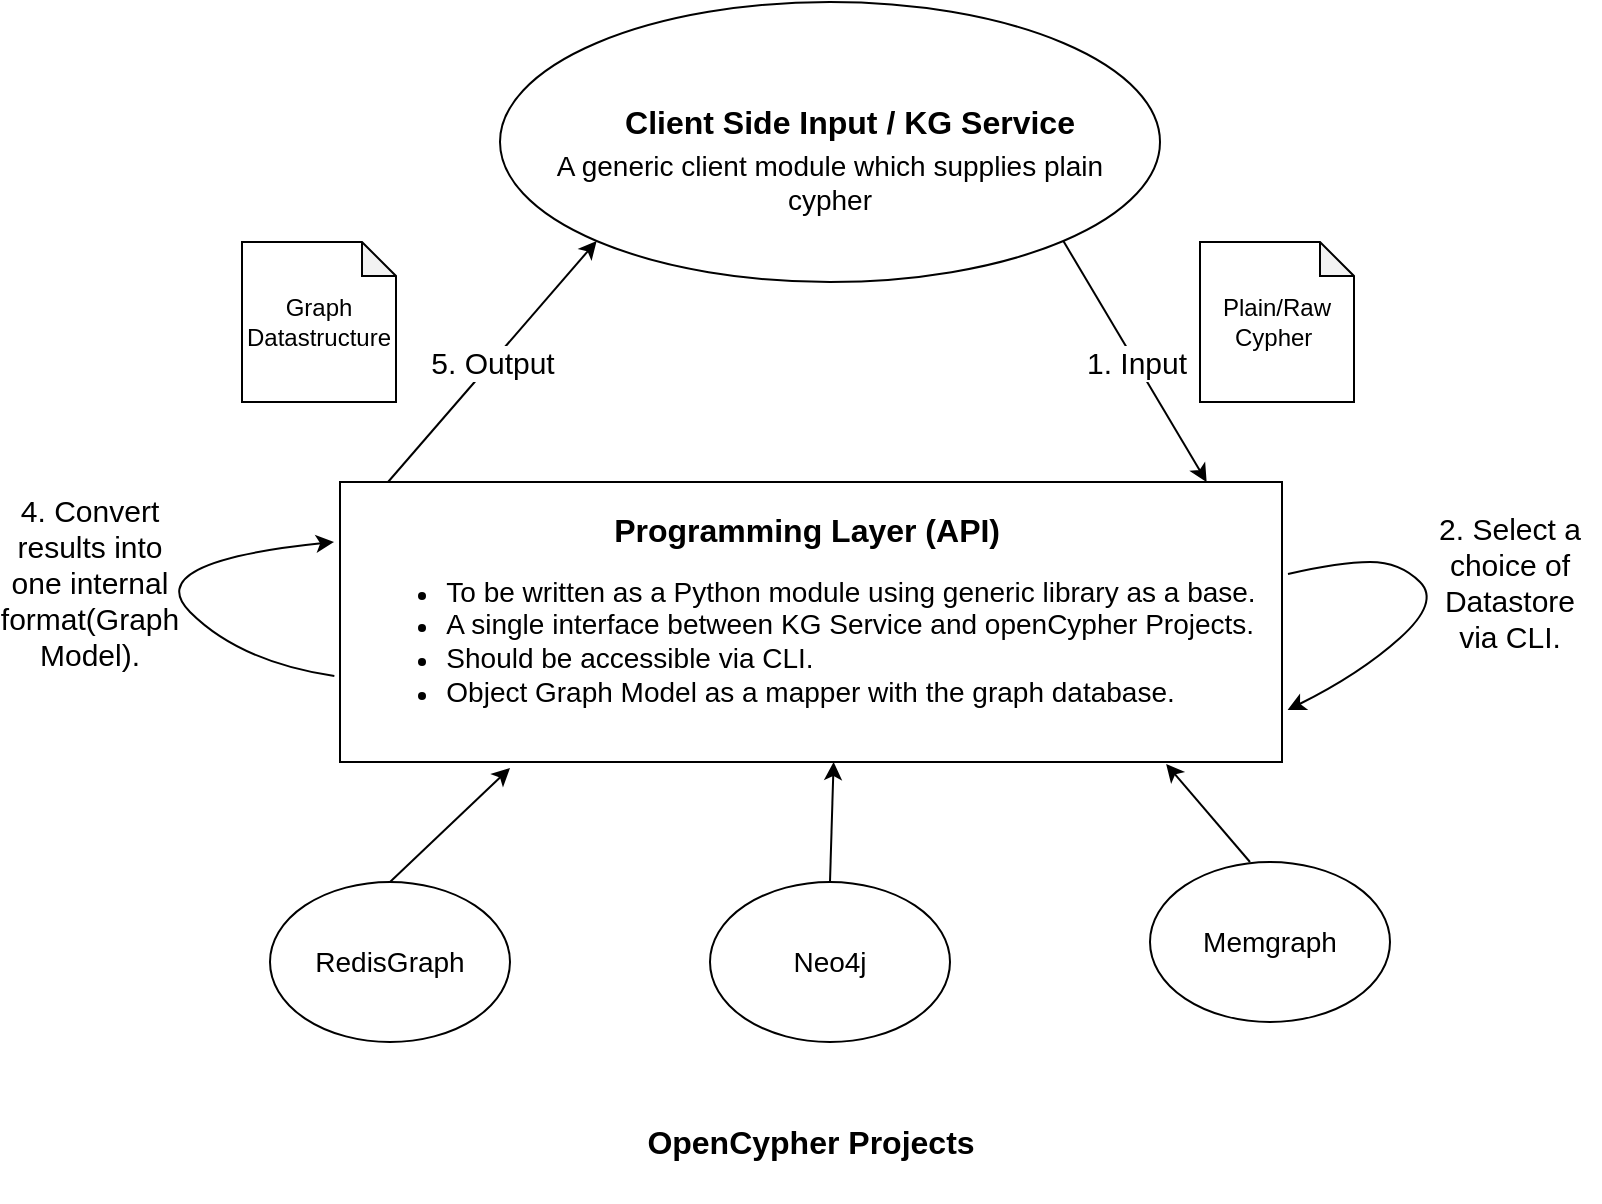 <mxfile version="14.4.7" type="device"><diagram id="mcwts96r2vowuKD_EzQQ" name="Page-1"><mxGraphModel dx="1422" dy="766" grid="1" gridSize="10" guides="1" tooltips="1" connect="1" arrows="1" fold="1" page="1" pageScale="1" pageWidth="850" pageHeight="1100" math="0" shadow="0"><root><mxCell id="0"/><mxCell id="1" parent="0"/><mxCell id="qLerZxNqOUXKMDfDNzFG-1" value="&lt;font style=&quot;font-size: 16px&quot;&gt;&lt;b&gt;&lt;br&gt;&lt;/b&gt;&lt;/font&gt;" style="ellipse;whiteSpace=wrap;html=1;" parent="1" vertex="1"><mxGeometry x="275" y="240" width="330" height="140" as="geometry"/></mxCell><mxCell id="qLerZxNqOUXKMDfDNzFG-2" value="&lt;font&gt;&lt;font style=&quot;font-weight: bold ; font-size: 16px&quot;&gt;Programming Layer (API)&lt;/font&gt;&lt;span style=&quot;font-size: 14px&quot;&gt;&lt;b&gt;&amp;nbsp;&lt;/b&gt;&lt;/span&gt;&lt;br&gt;&lt;div style=&quot;text-align: left&quot;&gt;&lt;ul&gt;&lt;li&gt;&lt;font&gt;&lt;div style=&quot;text-align: left ; font-size: 14px&quot;&gt;To be written as a Python module using generic library as a base.&lt;/div&gt;&lt;/font&gt;&lt;/li&gt;&lt;li&gt;&lt;div style=&quot;text-align: left ; font-size: 14px&quot;&gt;A single interface between KG Service and openCypher Projects.&lt;/div&gt;&lt;/li&gt;&lt;li&gt;&lt;div style=&quot;text-align: left ; font-size: 14px&quot;&gt;Should be accessible via CLI.&lt;/div&gt;&lt;/li&gt;&lt;li&gt;&lt;div style=&quot;text-align: left ; font-size: 14px&quot;&gt;Object Graph Model as a mapper with the graph database.&lt;/div&gt;&lt;/li&gt;&lt;/ul&gt;&lt;/div&gt;&lt;/font&gt;" style="rounded=0;whiteSpace=wrap;html=1;" parent="1" vertex="1"><mxGeometry x="195" y="480" width="471" height="140" as="geometry"/></mxCell><mxCell id="qLerZxNqOUXKMDfDNzFG-10" value="&lt;font style=&quot;font-size: 14px&quot;&gt;RedisGraph&lt;/font&gt;" style="ellipse;whiteSpace=wrap;html=1;" parent="1" vertex="1"><mxGeometry x="160" y="680" width="120" height="80" as="geometry"/></mxCell><mxCell id="qLerZxNqOUXKMDfDNzFG-11" value="&lt;font style=&quot;font-size: 14px&quot;&gt;Neo4j&lt;/font&gt;" style="ellipse;whiteSpace=wrap;html=1;" parent="1" vertex="1"><mxGeometry x="380" y="680" width="120" height="80" as="geometry"/></mxCell><mxCell id="qLerZxNqOUXKMDfDNzFG-12" value="&lt;font style=&quot;font-size: 14px&quot;&gt;Memgraph&lt;/font&gt;" style="ellipse;whiteSpace=wrap;html=1;" parent="1" vertex="1"><mxGeometry x="600" y="670" width="120" height="80" as="geometry"/></mxCell><mxCell id="qLerZxNqOUXKMDfDNzFG-22" value="" style="endArrow=classic;html=1;entryX=0;entryY=1;entryDx=0;entryDy=0;exitX=0.051;exitY=0;exitDx=0;exitDy=0;exitPerimeter=0;" parent="1" source="qLerZxNqOUXKMDfDNzFG-2" target="qLerZxNqOUXKMDfDNzFG-1" edge="1"><mxGeometry relative="1" as="geometry"><mxPoint x="265" y="470" as="sourcePoint"/><mxPoint x="365" y="470" as="targetPoint"/></mxGeometry></mxCell><mxCell id="qLerZxNqOUXKMDfDNzFG-23" value="&lt;font style=&quot;font-size: 15px&quot;&gt;5. Output&lt;/font&gt;" style="edgeLabel;resizable=0;html=1;align=center;verticalAlign=middle;" parent="qLerZxNqOUXKMDfDNzFG-22" connectable="0" vertex="1"><mxGeometry relative="1" as="geometry"/></mxCell><mxCell id="qLerZxNqOUXKMDfDNzFG-24" value="" style="endArrow=classic;html=1;exitX=1;exitY=1;exitDx=0;exitDy=0;entryX=0.92;entryY=0;entryDx=0;entryDy=0;entryPerimeter=0;" parent="1" source="qLerZxNqOUXKMDfDNzFG-1" target="qLerZxNqOUXKMDfDNzFG-2" edge="1"><mxGeometry relative="1" as="geometry"><mxPoint x="605" y="500" as="sourcePoint"/><mxPoint x="645" y="390" as="targetPoint"/></mxGeometry></mxCell><mxCell id="qLerZxNqOUXKMDfDNzFG-25" value="&lt;font style=&quot;font-size: 15px&quot;&gt;1. Input&lt;/font&gt;" style="edgeLabel;resizable=0;html=1;align=center;verticalAlign=middle;rotation=0;" parent="qLerZxNqOUXKMDfDNzFG-24" connectable="0" vertex="1"><mxGeometry relative="1" as="geometry"/></mxCell><mxCell id="qLerZxNqOUXKMDfDNzFG-26" value="Plain/Raw Cypher&amp;nbsp;" style="shape=note;whiteSpace=wrap;html=1;backgroundOutline=1;darkOpacity=0.05;size=17;" parent="1" vertex="1"><mxGeometry x="625" y="360" width="77" height="80" as="geometry"/></mxCell><mxCell id="qLerZxNqOUXKMDfDNzFG-27" value="Graph Datastructure" style="shape=note;whiteSpace=wrap;html=1;backgroundOutline=1;darkOpacity=0.05;size=17;" parent="1" vertex="1"><mxGeometry x="146" y="360" width="77" height="80" as="geometry"/></mxCell><mxCell id="qLerZxNqOUXKMDfDNzFG-28" value="&lt;font size=&quot;1&quot;&gt;&lt;b style=&quot;font-size: 16px&quot;&gt;OpenCypher Projects&lt;/b&gt;&lt;/font&gt;" style="text;html=1;strokeColor=none;fillColor=none;align=center;verticalAlign=middle;whiteSpace=wrap;rounded=0;" parent="1" vertex="1"><mxGeometry x="318" y="780" width="224.5" height="60" as="geometry"/></mxCell><mxCell id="qLerZxNqOUXKMDfDNzFG-33" value="" style="endArrow=classic;html=1;exitX=0.5;exitY=0;exitDx=0;exitDy=0;" parent="1" source="qLerZxNqOUXKMDfDNzFG-10" edge="1"><mxGeometry width="50" height="50" relative="1" as="geometry"><mxPoint x="317.39" y="690" as="sourcePoint"/><mxPoint x="280" y="623" as="targetPoint"/></mxGeometry></mxCell><mxCell id="qLerZxNqOUXKMDfDNzFG-34" value="" style="endArrow=classic;html=1;entryX=0.524;entryY=1;entryDx=0;entryDy=0;entryPerimeter=0;exitX=0.5;exitY=0;exitDx=0;exitDy=0;" parent="1" target="qLerZxNqOUXKMDfDNzFG-2" edge="1" source="qLerZxNqOUXKMDfDNzFG-11"><mxGeometry width="50" height="50" relative="1" as="geometry"><mxPoint x="505" y="689.02" as="sourcePoint"/><mxPoint x="532.606" y="630" as="targetPoint"/></mxGeometry></mxCell><mxCell id="qLerZxNqOUXKMDfDNzFG-35" value="" style="endArrow=classic;html=1;entryX=0.877;entryY=1.007;entryDx=0;entryDy=0;entryPerimeter=0;" parent="1" target="qLerZxNqOUXKMDfDNzFG-2" edge="1"><mxGeometry width="50" height="50" relative="1" as="geometry"><mxPoint x="650" y="670" as="sourcePoint"/><mxPoint x="730.216" y="630.98" as="targetPoint"/></mxGeometry></mxCell><mxCell id="qLerZxNqOUXKMDfDNzFG-36" value="&lt;span style=&quot;font-size: 14px&quot;&gt;A generic client module which supplies plain cypher&lt;/span&gt;" style="text;html=1;strokeColor=none;fillColor=none;align=center;verticalAlign=middle;whiteSpace=wrap;rounded=0;" parent="1" vertex="1"><mxGeometry x="280" y="320" width="320" height="20" as="geometry"/></mxCell><mxCell id="Ll2mGfLt3j9xTPNtliTw-4" value="" style="curved=1;endArrow=classic;html=1;exitX=-0.006;exitY=0.693;exitDx=0;exitDy=0;exitPerimeter=0;" parent="1" source="qLerZxNqOUXKMDfDNzFG-2" edge="1"><mxGeometry width="50" height="50" relative="1" as="geometry"><mxPoint x="95" y="570" as="sourcePoint"/><mxPoint x="192" y="510" as="targetPoint"/><Array as="points"><mxPoint x="145" y="570"/><mxPoint x="95" y="520"/></Array></mxGeometry></mxCell><mxCell id="Ll2mGfLt3j9xTPNtliTw-5" value="&lt;font style=&quot;font-size: 15px&quot;&gt;4. Convert results into one internal format(Graph Model).&lt;/font&gt;" style="text;html=1;strokeColor=none;fillColor=none;align=center;verticalAlign=middle;whiteSpace=wrap;rounded=0;fontStyle=0" parent="1" vertex="1"><mxGeometry x="25" y="460" width="90" height="140" as="geometry"/></mxCell><mxCell id="Ll2mGfLt3j9xTPNtliTw-18" value="" style="curved=1;endArrow=classic;html=1;entryX=1.006;entryY=0.814;entryDx=0;entryDy=0;entryPerimeter=0;" parent="1" target="qLerZxNqOUXKMDfDNzFG-2" edge="1"><mxGeometry width="50" height="50" relative="1" as="geometry"><mxPoint x="669" y="526" as="sourcePoint"/><mxPoint x="752.174" y="583.02" as="targetPoint"/><Array as="points"><mxPoint x="695" y="520"/><mxPoint x="725" y="520"/><mxPoint x="745" y="540"/><mxPoint x="705" y="576"/></Array></mxGeometry></mxCell><mxCell id="Ll2mGfLt3j9xTPNtliTw-19" value="&lt;font style=&quot;font-size: 15px&quot;&gt;2. Select a choice of Datastore via CLI.&lt;/font&gt;" style="text;html=1;strokeColor=none;fillColor=none;align=center;verticalAlign=middle;whiteSpace=wrap;rounded=0;fontStyle=0" parent="1" vertex="1"><mxGeometry x="735" y="460" width="90" height="140" as="geometry"/></mxCell><mxCell id="pyqqadbCTGOzOD1q80ZK-1" value="&lt;b style=&quot;font-size: 16px&quot;&gt;Client Side Input / KG Service&lt;/b&gt;" style="text;html=1;strokeColor=none;fillColor=none;align=center;verticalAlign=middle;whiteSpace=wrap;rounded=0;" vertex="1" parent="1"><mxGeometry x="290" y="290" width="320" height="20" as="geometry"/></mxCell></root></mxGraphModel></diagram></mxfile>
